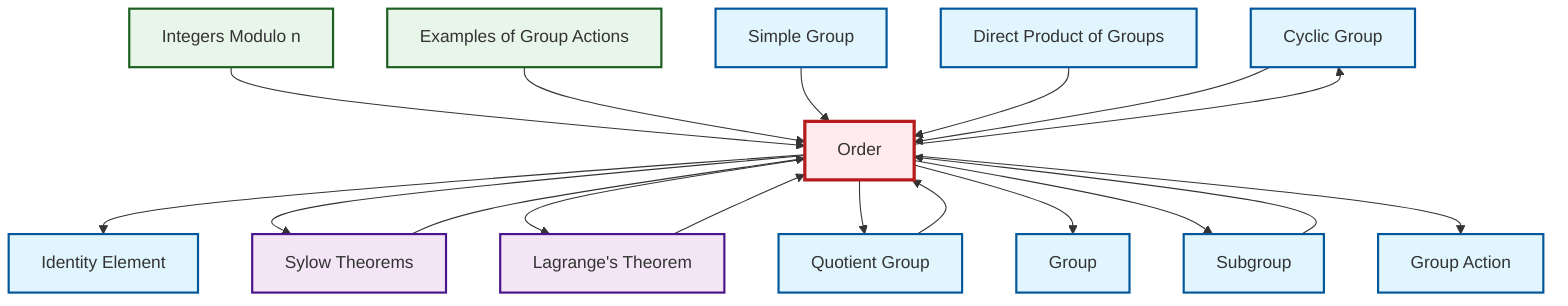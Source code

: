 graph TD
    classDef definition fill:#e1f5fe,stroke:#01579b,stroke-width:2px
    classDef theorem fill:#f3e5f5,stroke:#4a148c,stroke-width:2px
    classDef axiom fill:#fff3e0,stroke:#e65100,stroke-width:2px
    classDef example fill:#e8f5e9,stroke:#1b5e20,stroke-width:2px
    classDef current fill:#ffebee,stroke:#b71c1c,stroke-width:3px
    def-cyclic-group["Cyclic Group"]:::definition
    thm-lagrange["Lagrange's Theorem"]:::theorem
    def-identity-element["Identity Element"]:::definition
    def-direct-product["Direct Product of Groups"]:::definition
    def-group["Group"]:::definition
    def-group-action["Group Action"]:::definition
    def-order["Order"]:::definition
    def-quotient-group["Quotient Group"]:::definition
    def-simple-group["Simple Group"]:::definition
    ex-quotient-integers-mod-n["Integers Modulo n"]:::example
    thm-sylow["Sylow Theorems"]:::theorem
    ex-group-action-examples["Examples of Group Actions"]:::example
    def-subgroup["Subgroup"]:::definition
    def-order --> def-identity-element
    def-order --> thm-sylow
    ex-quotient-integers-mod-n --> def-order
    def-order --> thm-lagrange
    def-order --> def-quotient-group
    def-order --> def-group
    ex-group-action-examples --> def-order
    def-simple-group --> def-order
    thm-sylow --> def-order
    def-direct-product --> def-order
    def-cyclic-group --> def-order
    def-quotient-group --> def-order
    def-order --> def-subgroup
    thm-lagrange --> def-order
    def-order --> def-cyclic-group
    def-subgroup --> def-order
    def-order --> def-group-action
    class def-order current